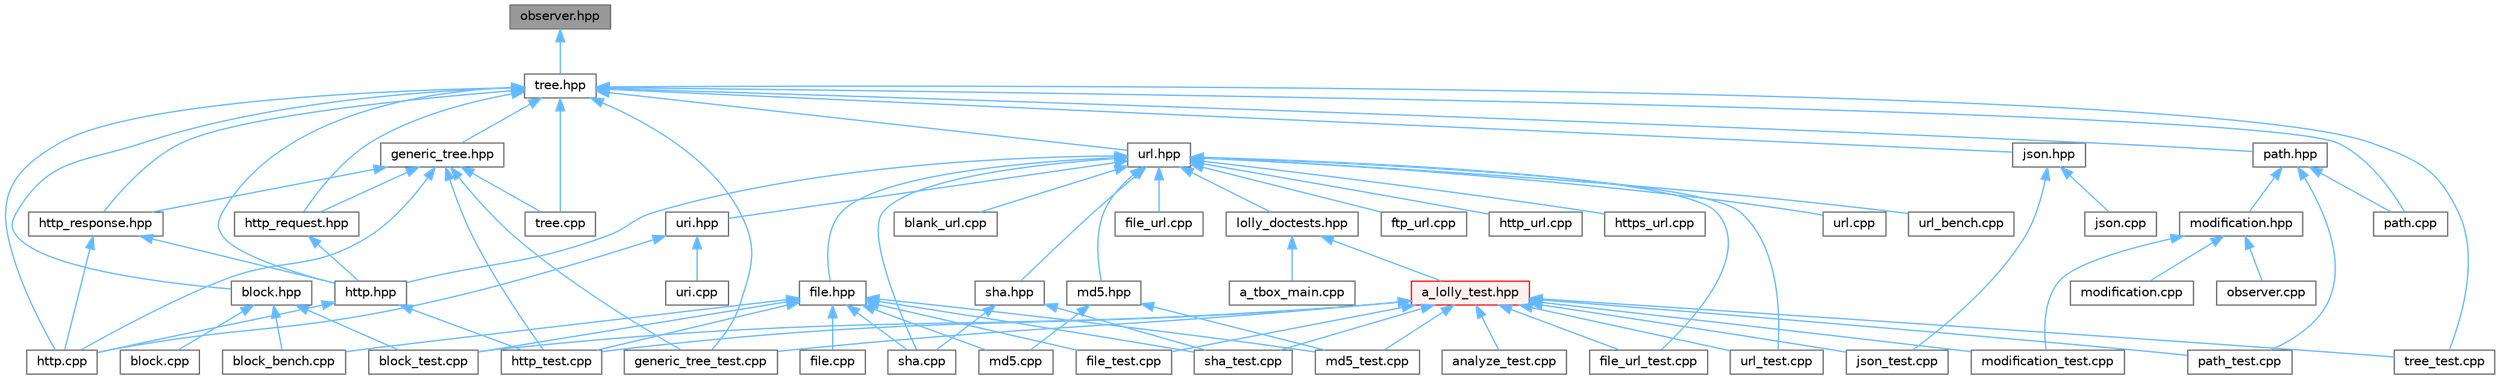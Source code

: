 digraph "observer.hpp"
{
 // LATEX_PDF_SIZE
  bgcolor="transparent";
  edge [fontname=Helvetica,fontsize=10,labelfontname=Helvetica,labelfontsize=10];
  node [fontname=Helvetica,fontsize=10,shape=box,height=0.2,width=0.4];
  Node1 [id="Node000001",label="observer.hpp",height=0.2,width=0.4,color="gray40", fillcolor="grey60", style="filled", fontcolor="black",tooltip=" "];
  Node1 -> Node2 [id="edge1_Node000001_Node000002",dir="back",color="steelblue1",style="solid",tooltip=" "];
  Node2 [id="Node000002",label="tree.hpp",height=0.2,width=0.4,color="grey40", fillcolor="white", style="filled",URL="$tree_8hpp.html",tooltip=" "];
  Node2 -> Node3 [id="edge2_Node000002_Node000003",dir="back",color="steelblue1",style="solid",tooltip=" "];
  Node3 [id="Node000003",label="block.hpp",height=0.2,width=0.4,color="grey40", fillcolor="white", style="filled",URL="$block_8hpp.html",tooltip=" "];
  Node3 -> Node4 [id="edge3_Node000003_Node000004",dir="back",color="steelblue1",style="solid",tooltip=" "];
  Node4 [id="Node000004",label="block.cpp",height=0.2,width=0.4,color="grey40", fillcolor="white", style="filled",URL="$block_8cpp.html",tooltip=" "];
  Node3 -> Node5 [id="edge4_Node000003_Node000005",dir="back",color="steelblue1",style="solid",tooltip=" "];
  Node5 [id="Node000005",label="block_bench.cpp",height=0.2,width=0.4,color="grey40", fillcolor="white", style="filled",URL="$block__bench_8cpp.html",tooltip=" "];
  Node3 -> Node6 [id="edge5_Node000003_Node000006",dir="back",color="steelblue1",style="solid",tooltip=" "];
  Node6 [id="Node000006",label="block_test.cpp",height=0.2,width=0.4,color="grey40", fillcolor="white", style="filled",URL="$block__test_8cpp.html",tooltip=" "];
  Node2 -> Node7 [id="edge6_Node000002_Node000007",dir="back",color="steelblue1",style="solid",tooltip=" "];
  Node7 [id="Node000007",label="generic_tree.hpp",height=0.2,width=0.4,color="grey40", fillcolor="white", style="filled",URL="$generic__tree_8hpp.html",tooltip=" "];
  Node7 -> Node8 [id="edge7_Node000007_Node000008",dir="back",color="steelblue1",style="solid",tooltip=" "];
  Node8 [id="Node000008",label="generic_tree_test.cpp",height=0.2,width=0.4,color="grey40", fillcolor="white", style="filled",URL="$generic__tree__test_8cpp.html",tooltip=" "];
  Node7 -> Node9 [id="edge8_Node000007_Node000009",dir="back",color="steelblue1",style="solid",tooltip=" "];
  Node9 [id="Node000009",label="http.cpp",height=0.2,width=0.4,color="grey40", fillcolor="white", style="filled",URL="$http_8cpp.html",tooltip=" "];
  Node7 -> Node10 [id="edge9_Node000007_Node000010",dir="back",color="steelblue1",style="solid",tooltip=" "];
  Node10 [id="Node000010",label="http_request.hpp",height=0.2,width=0.4,color="grey40", fillcolor="white", style="filled",URL="$http__request_8hpp.html",tooltip=" "];
  Node10 -> Node11 [id="edge10_Node000010_Node000011",dir="back",color="steelblue1",style="solid",tooltip=" "];
  Node11 [id="Node000011",label="http.hpp",height=0.2,width=0.4,color="grey40", fillcolor="white", style="filled",URL="$http_8hpp.html",tooltip=" "];
  Node11 -> Node9 [id="edge11_Node000011_Node000009",dir="back",color="steelblue1",style="solid",tooltip=" "];
  Node11 -> Node12 [id="edge12_Node000011_Node000012",dir="back",color="steelblue1",style="solid",tooltip=" "];
  Node12 [id="Node000012",label="http_test.cpp",height=0.2,width=0.4,color="grey40", fillcolor="white", style="filled",URL="$http__test_8cpp.html",tooltip=" "];
  Node7 -> Node13 [id="edge13_Node000007_Node000013",dir="back",color="steelblue1",style="solid",tooltip=" "];
  Node13 [id="Node000013",label="http_response.hpp",height=0.2,width=0.4,color="grey40", fillcolor="white", style="filled",URL="$http__response_8hpp.html",tooltip=" "];
  Node13 -> Node9 [id="edge14_Node000013_Node000009",dir="back",color="steelblue1",style="solid",tooltip=" "];
  Node13 -> Node11 [id="edge15_Node000013_Node000011",dir="back",color="steelblue1",style="solid",tooltip=" "];
  Node7 -> Node12 [id="edge16_Node000007_Node000012",dir="back",color="steelblue1",style="solid",tooltip=" "];
  Node7 -> Node14 [id="edge17_Node000007_Node000014",dir="back",color="steelblue1",style="solid",tooltip=" "];
  Node14 [id="Node000014",label="tree.cpp",height=0.2,width=0.4,color="grey40", fillcolor="white", style="filled",URL="$tree_8cpp.html",tooltip=" "];
  Node2 -> Node8 [id="edge18_Node000002_Node000008",dir="back",color="steelblue1",style="solid",tooltip=" "];
  Node2 -> Node9 [id="edge19_Node000002_Node000009",dir="back",color="steelblue1",style="solid",tooltip=" "];
  Node2 -> Node11 [id="edge20_Node000002_Node000011",dir="back",color="steelblue1",style="solid",tooltip=" "];
  Node2 -> Node10 [id="edge21_Node000002_Node000010",dir="back",color="steelblue1",style="solid",tooltip=" "];
  Node2 -> Node13 [id="edge22_Node000002_Node000013",dir="back",color="steelblue1",style="solid",tooltip=" "];
  Node2 -> Node15 [id="edge23_Node000002_Node000015",dir="back",color="steelblue1",style="solid",tooltip=" "];
  Node15 [id="Node000015",label="json.hpp",height=0.2,width=0.4,color="grey40", fillcolor="white", style="filled",URL="$json_8hpp.html",tooltip=" "];
  Node15 -> Node16 [id="edge24_Node000015_Node000016",dir="back",color="steelblue1",style="solid",tooltip=" "];
  Node16 [id="Node000016",label="json.cpp",height=0.2,width=0.4,color="grey40", fillcolor="white", style="filled",URL="$json_8cpp.html",tooltip=" "];
  Node15 -> Node17 [id="edge25_Node000015_Node000017",dir="back",color="steelblue1",style="solid",tooltip=" "];
  Node17 [id="Node000017",label="json_test.cpp",height=0.2,width=0.4,color="grey40", fillcolor="white", style="filled",URL="$json__test_8cpp.html",tooltip=" "];
  Node2 -> Node18 [id="edge26_Node000002_Node000018",dir="back",color="steelblue1",style="solid",tooltip=" "];
  Node18 [id="Node000018",label="path.cpp",height=0.2,width=0.4,color="grey40", fillcolor="white", style="filled",URL="$path_8cpp.html",tooltip=" "];
  Node2 -> Node19 [id="edge27_Node000002_Node000019",dir="back",color="steelblue1",style="solid",tooltip=" "];
  Node19 [id="Node000019",label="path.hpp",height=0.2,width=0.4,color="grey40", fillcolor="white", style="filled",URL="$path_8hpp.html",tooltip=" "];
  Node19 -> Node20 [id="edge28_Node000019_Node000020",dir="back",color="steelblue1",style="solid",tooltip=" "];
  Node20 [id="Node000020",label="modification.hpp",height=0.2,width=0.4,color="grey40", fillcolor="white", style="filled",URL="$modification_8hpp.html",tooltip=" "];
  Node20 -> Node21 [id="edge29_Node000020_Node000021",dir="back",color="steelblue1",style="solid",tooltip=" "];
  Node21 [id="Node000021",label="modification.cpp",height=0.2,width=0.4,color="grey40", fillcolor="white", style="filled",URL="$modification_8cpp.html",tooltip=" "];
  Node20 -> Node22 [id="edge30_Node000020_Node000022",dir="back",color="steelblue1",style="solid",tooltip=" "];
  Node22 [id="Node000022",label="modification_test.cpp",height=0.2,width=0.4,color="grey40", fillcolor="white", style="filled",URL="$modification__test_8cpp.html",tooltip=" "];
  Node20 -> Node23 [id="edge31_Node000020_Node000023",dir="back",color="steelblue1",style="solid",tooltip=" "];
  Node23 [id="Node000023",label="observer.cpp",height=0.2,width=0.4,color="grey40", fillcolor="white", style="filled",URL="$observer_8cpp.html",tooltip=" "];
  Node19 -> Node18 [id="edge32_Node000019_Node000018",dir="back",color="steelblue1",style="solid",tooltip=" "];
  Node19 -> Node24 [id="edge33_Node000019_Node000024",dir="back",color="steelblue1",style="solid",tooltip=" "];
  Node24 [id="Node000024",label="path_test.cpp",height=0.2,width=0.4,color="grey40", fillcolor="white", style="filled",URL="$path__test_8cpp.html",tooltip=" "];
  Node2 -> Node14 [id="edge34_Node000002_Node000014",dir="back",color="steelblue1",style="solid",tooltip=" "];
  Node2 -> Node25 [id="edge35_Node000002_Node000025",dir="back",color="steelblue1",style="solid",tooltip=" "];
  Node25 [id="Node000025",label="tree_test.cpp",height=0.2,width=0.4,color="grey40", fillcolor="white", style="filled",URL="$tree__test_8cpp.html",tooltip=" "];
  Node2 -> Node26 [id="edge36_Node000002_Node000026",dir="back",color="steelblue1",style="solid",tooltip=" "];
  Node26 [id="Node000026",label="url.hpp",height=0.2,width=0.4,color="grey40", fillcolor="white", style="filled",URL="$url_8hpp.html",tooltip=" "];
  Node26 -> Node27 [id="edge37_Node000026_Node000027",dir="back",color="steelblue1",style="solid",tooltip=" "];
  Node27 [id="Node000027",label="blank_url.cpp",height=0.2,width=0.4,color="grey40", fillcolor="white", style="filled",URL="$blank__url_8cpp.html",tooltip=" "];
  Node26 -> Node28 [id="edge38_Node000026_Node000028",dir="back",color="steelblue1",style="solid",tooltip=" "];
  Node28 [id="Node000028",label="file.hpp",height=0.2,width=0.4,color="grey40", fillcolor="white", style="filled",URL="$file_8hpp.html",tooltip=" "];
  Node28 -> Node5 [id="edge39_Node000028_Node000005",dir="back",color="steelblue1",style="solid",tooltip=" "];
  Node28 -> Node6 [id="edge40_Node000028_Node000006",dir="back",color="steelblue1",style="solid",tooltip=" "];
  Node28 -> Node29 [id="edge41_Node000028_Node000029",dir="back",color="steelblue1",style="solid",tooltip=" "];
  Node29 [id="Node000029",label="file.cpp",height=0.2,width=0.4,color="grey40", fillcolor="white", style="filled",URL="$file_8cpp.html",tooltip=" "];
  Node28 -> Node30 [id="edge42_Node000028_Node000030",dir="back",color="steelblue1",style="solid",tooltip=" "];
  Node30 [id="Node000030",label="file_test.cpp",height=0.2,width=0.4,color="grey40", fillcolor="white", style="filled",URL="$file__test_8cpp.html",tooltip=" "];
  Node28 -> Node12 [id="edge43_Node000028_Node000012",dir="back",color="steelblue1",style="solid",tooltip=" "];
  Node28 -> Node31 [id="edge44_Node000028_Node000031",dir="back",color="steelblue1",style="solid",tooltip=" "];
  Node31 [id="Node000031",label="md5.cpp",height=0.2,width=0.4,color="grey40", fillcolor="white", style="filled",URL="$md5_8cpp.html",tooltip=" "];
  Node28 -> Node32 [id="edge45_Node000028_Node000032",dir="back",color="steelblue1",style="solid",tooltip=" "];
  Node32 [id="Node000032",label="md5_test.cpp",height=0.2,width=0.4,color="grey40", fillcolor="white", style="filled",URL="$md5__test_8cpp.html",tooltip=" "];
  Node28 -> Node33 [id="edge46_Node000028_Node000033",dir="back",color="steelblue1",style="solid",tooltip=" "];
  Node33 [id="Node000033",label="sha.cpp",height=0.2,width=0.4,color="grey40", fillcolor="white", style="filled",URL="$sha_8cpp.html",tooltip=" "];
  Node28 -> Node34 [id="edge47_Node000028_Node000034",dir="back",color="steelblue1",style="solid",tooltip=" "];
  Node34 [id="Node000034",label="sha_test.cpp",height=0.2,width=0.4,color="grey40", fillcolor="white", style="filled",URL="$sha__test_8cpp.html",tooltip=" "];
  Node26 -> Node35 [id="edge48_Node000026_Node000035",dir="back",color="steelblue1",style="solid",tooltip=" "];
  Node35 [id="Node000035",label="file_url.cpp",height=0.2,width=0.4,color="grey40", fillcolor="white", style="filled",URL="$file__url_8cpp.html",tooltip=" "];
  Node26 -> Node36 [id="edge49_Node000026_Node000036",dir="back",color="steelblue1",style="solid",tooltip=" "];
  Node36 [id="Node000036",label="file_url_test.cpp",height=0.2,width=0.4,color="grey40", fillcolor="white", style="filled",URL="$file__url__test_8cpp.html",tooltip=" "];
  Node26 -> Node37 [id="edge50_Node000026_Node000037",dir="back",color="steelblue1",style="solid",tooltip=" "];
  Node37 [id="Node000037",label="ftp_url.cpp",height=0.2,width=0.4,color="grey40", fillcolor="white", style="filled",URL="$ftp__url_8cpp.html",tooltip=" "];
  Node26 -> Node11 [id="edge51_Node000026_Node000011",dir="back",color="steelblue1",style="solid",tooltip=" "];
  Node26 -> Node38 [id="edge52_Node000026_Node000038",dir="back",color="steelblue1",style="solid",tooltip=" "];
  Node38 [id="Node000038",label="http_url.cpp",height=0.2,width=0.4,color="grey40", fillcolor="white", style="filled",URL="$http__url_8cpp.html",tooltip=" "];
  Node26 -> Node39 [id="edge53_Node000026_Node000039",dir="back",color="steelblue1",style="solid",tooltip=" "];
  Node39 [id="Node000039",label="https_url.cpp",height=0.2,width=0.4,color="grey40", fillcolor="white", style="filled",URL="$https__url_8cpp.html",tooltip=" "];
  Node26 -> Node40 [id="edge54_Node000026_Node000040",dir="back",color="steelblue1",style="solid",tooltip=" "];
  Node40 [id="Node000040",label="lolly_doctests.hpp",height=0.2,width=0.4,color="grey40", fillcolor="white", style="filled",URL="$lolly__doctests_8hpp.html",tooltip=" "];
  Node40 -> Node41 [id="edge55_Node000040_Node000041",dir="back",color="steelblue1",style="solid",tooltip=" "];
  Node41 [id="Node000041",label="a_lolly_test.hpp",height=0.2,width=0.4,color="red", fillcolor="#FFF0F0", style="filled",URL="$a__lolly__test_8hpp.html",tooltip=" "];
  Node41 -> Node42 [id="edge56_Node000041_Node000042",dir="back",color="steelblue1",style="solid",tooltip=" "];
  Node42 [id="Node000042",label="analyze_test.cpp",height=0.2,width=0.4,color="grey40", fillcolor="white", style="filled",URL="$analyze__test_8cpp.html",tooltip=" "];
  Node41 -> Node6 [id="edge57_Node000041_Node000006",dir="back",color="steelblue1",style="solid",tooltip=" "];
  Node41 -> Node30 [id="edge58_Node000041_Node000030",dir="back",color="steelblue1",style="solid",tooltip=" "];
  Node41 -> Node36 [id="edge59_Node000041_Node000036",dir="back",color="steelblue1",style="solid",tooltip=" "];
  Node41 -> Node8 [id="edge60_Node000041_Node000008",dir="back",color="steelblue1",style="solid",tooltip=" "];
  Node41 -> Node12 [id="edge61_Node000041_Node000012",dir="back",color="steelblue1",style="solid",tooltip=" "];
  Node41 -> Node17 [id="edge62_Node000041_Node000017",dir="back",color="steelblue1",style="solid",tooltip=" "];
  Node41 -> Node32 [id="edge63_Node000041_Node000032",dir="back",color="steelblue1",style="solid",tooltip=" "];
  Node41 -> Node22 [id="edge64_Node000041_Node000022",dir="back",color="steelblue1",style="solid",tooltip=" "];
  Node41 -> Node24 [id="edge65_Node000041_Node000024",dir="back",color="steelblue1",style="solid",tooltip=" "];
  Node41 -> Node34 [id="edge66_Node000041_Node000034",dir="back",color="steelblue1",style="solid",tooltip=" "];
  Node41 -> Node25 [id="edge67_Node000041_Node000025",dir="back",color="steelblue1",style="solid",tooltip=" "];
  Node41 -> Node65 [id="edge68_Node000041_Node000065",dir="back",color="steelblue1",style="solid",tooltip=" "];
  Node65 [id="Node000065",label="url_test.cpp",height=0.2,width=0.4,color="grey40", fillcolor="white", style="filled",URL="$url__test_8cpp.html",tooltip=" "];
  Node40 -> Node66 [id="edge69_Node000040_Node000066",dir="back",color="steelblue1",style="solid",tooltip=" "];
  Node66 [id="Node000066",label="a_tbox_main.cpp",height=0.2,width=0.4,color="grey40", fillcolor="white", style="filled",URL="$a__tbox__main_8cpp.html",tooltip=" "];
  Node26 -> Node67 [id="edge70_Node000026_Node000067",dir="back",color="steelblue1",style="solid",tooltip=" "];
  Node67 [id="Node000067",label="md5.hpp",height=0.2,width=0.4,color="grey40", fillcolor="white", style="filled",URL="$md5_8hpp.html",tooltip=" "];
  Node67 -> Node31 [id="edge71_Node000067_Node000031",dir="back",color="steelblue1",style="solid",tooltip=" "];
  Node67 -> Node32 [id="edge72_Node000067_Node000032",dir="back",color="steelblue1",style="solid",tooltip=" "];
  Node26 -> Node33 [id="edge73_Node000026_Node000033",dir="back",color="steelblue1",style="solid",tooltip=" "];
  Node26 -> Node68 [id="edge74_Node000026_Node000068",dir="back",color="steelblue1",style="solid",tooltip=" "];
  Node68 [id="Node000068",label="sha.hpp",height=0.2,width=0.4,color="grey40", fillcolor="white", style="filled",URL="$sha_8hpp.html",tooltip=" "];
  Node68 -> Node33 [id="edge75_Node000068_Node000033",dir="back",color="steelblue1",style="solid",tooltip=" "];
  Node68 -> Node34 [id="edge76_Node000068_Node000034",dir="back",color="steelblue1",style="solid",tooltip=" "];
  Node26 -> Node69 [id="edge77_Node000026_Node000069",dir="back",color="steelblue1",style="solid",tooltip=" "];
  Node69 [id="Node000069",label="uri.hpp",height=0.2,width=0.4,color="grey40", fillcolor="white", style="filled",URL="$uri_8hpp.html",tooltip=" "];
  Node69 -> Node9 [id="edge78_Node000069_Node000009",dir="back",color="steelblue1",style="solid",tooltip=" "];
  Node69 -> Node70 [id="edge79_Node000069_Node000070",dir="back",color="steelblue1",style="solid",tooltip=" "];
  Node70 [id="Node000070",label="uri.cpp",height=0.2,width=0.4,color="grey40", fillcolor="white", style="filled",URL="$uri_8cpp.html",tooltip=" "];
  Node26 -> Node71 [id="edge80_Node000026_Node000071",dir="back",color="steelblue1",style="solid",tooltip=" "];
  Node71 [id="Node000071",label="url.cpp",height=0.2,width=0.4,color="grey40", fillcolor="white", style="filled",URL="$url_8cpp.html",tooltip=" "];
  Node26 -> Node72 [id="edge81_Node000026_Node000072",dir="back",color="steelblue1",style="solid",tooltip=" "];
  Node72 [id="Node000072",label="url_bench.cpp",height=0.2,width=0.4,color="grey40", fillcolor="white", style="filled",URL="$url__bench_8cpp.html",tooltip=" "];
  Node26 -> Node65 [id="edge82_Node000026_Node000065",dir="back",color="steelblue1",style="solid",tooltip=" "];
}
